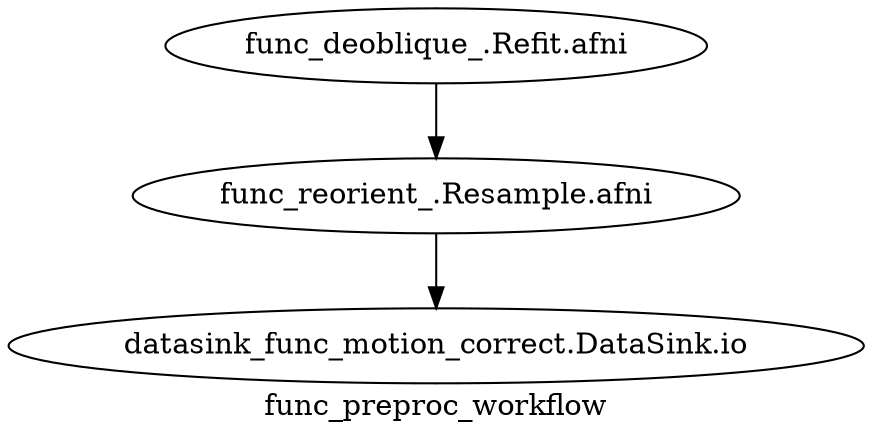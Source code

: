 digraph func_preproc_workflow{
  label="func_preproc_workflow";
  func_preproc_workflow_func_deoblique_[label="func_deoblique_.Refit.afni"];
  func_preproc_workflow_func_reorient_[label="func_reorient_.Resample.afni"];
  func_preproc_workflow_datasink_func_motion_correct[label="datasink_func_motion_correct.DataSink.io"];
  func_preproc_workflow_func_deoblique_ -> func_preproc_workflow_func_reorient_;
  func_preproc_workflow_func_reorient_ -> func_preproc_workflow_datasink_func_motion_correct;
}